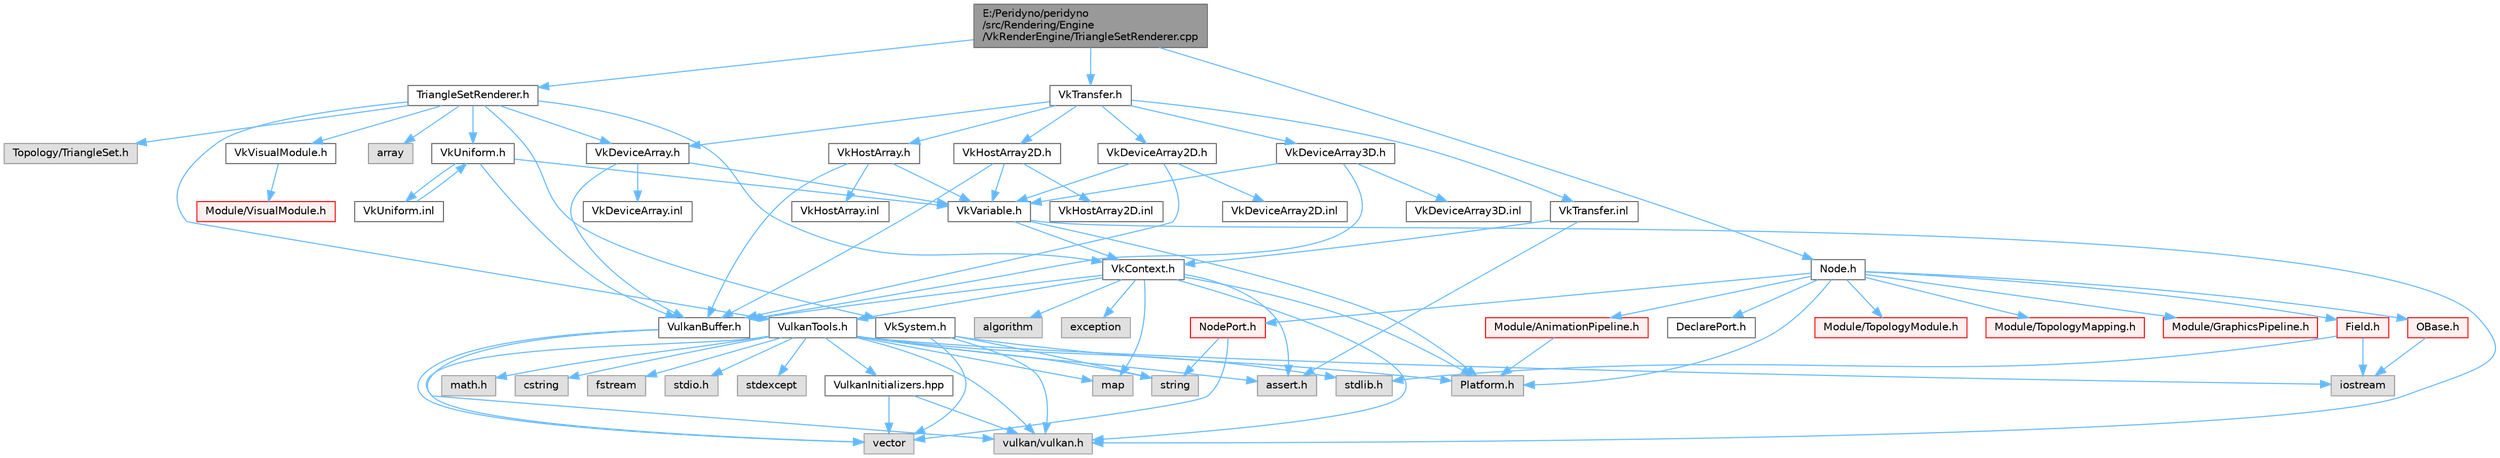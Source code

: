 digraph "E:/Peridyno/peridyno/src/Rendering/Engine/VkRenderEngine/TriangleSetRenderer.cpp"
{
 // LATEX_PDF_SIZE
  bgcolor="transparent";
  edge [fontname=Helvetica,fontsize=10,labelfontname=Helvetica,labelfontsize=10];
  node [fontname=Helvetica,fontsize=10,shape=box,height=0.2,width=0.4];
  Node1 [id="Node000001",label="E:/Peridyno/peridyno\l/src/Rendering/Engine\l/VkRenderEngine/TriangleSetRenderer.cpp",height=0.2,width=0.4,color="gray40", fillcolor="grey60", style="filled", fontcolor="black",tooltip=" "];
  Node1 -> Node2 [id="edge1_Node000001_Node000002",color="steelblue1",style="solid",tooltip=" "];
  Node2 [id="Node000002",label="TriangleSetRenderer.h",height=0.2,width=0.4,color="grey40", fillcolor="white", style="filled",URL="$_triangle_set_renderer_8h.html",tooltip=" "];
  Node2 -> Node3 [id="edge2_Node000002_Node000003",color="steelblue1",style="solid",tooltip=" "];
  Node3 [id="Node000003",label="array",height=0.2,width=0.4,color="grey60", fillcolor="#E0E0E0", style="filled",tooltip=" "];
  Node2 -> Node4 [id="edge3_Node000002_Node000004",color="steelblue1",style="solid",tooltip=" "];
  Node4 [id="Node000004",label="VkSystem.h",height=0.2,width=0.4,color="grey40", fillcolor="white", style="filled",URL="$_vk_system_8h.html",tooltip=" "];
  Node4 -> Node5 [id="edge4_Node000004_Node000005",color="steelblue1",style="solid",tooltip=" "];
  Node5 [id="Node000005",label="Platform.h",height=0.2,width=0.4,color="grey60", fillcolor="#E0E0E0", style="filled",tooltip=" "];
  Node4 -> Node6 [id="edge5_Node000004_Node000006",color="steelblue1",style="solid",tooltip=" "];
  Node6 [id="Node000006",label="vulkan/vulkan.h",height=0.2,width=0.4,color="grey60", fillcolor="#E0E0E0", style="filled",tooltip=" "];
  Node4 -> Node7 [id="edge6_Node000004_Node000007",color="steelblue1",style="solid",tooltip=" "];
  Node7 [id="Node000007",label="vector",height=0.2,width=0.4,color="grey60", fillcolor="#E0E0E0", style="filled",tooltip=" "];
  Node4 -> Node8 [id="edge7_Node000004_Node000008",color="steelblue1",style="solid",tooltip=" "];
  Node8 [id="Node000008",label="string",height=0.2,width=0.4,color="grey60", fillcolor="#E0E0E0", style="filled",tooltip=" "];
  Node2 -> Node9 [id="edge8_Node000002_Node000009",color="steelblue1",style="solid",tooltip=" "];
  Node9 [id="Node000009",label="VulkanTools.h",height=0.2,width=0.4,color="grey40", fillcolor="white", style="filled",URL="$_vulkan_tools_8h.html",tooltip=" "];
  Node9 -> Node6 [id="edge9_Node000009_Node000006",color="steelblue1",style="solid",tooltip=" "];
  Node9 -> Node10 [id="edge10_Node000009_Node000010",color="steelblue1",style="solid",tooltip=" "];
  Node10 [id="Node000010",label="VulkanInitializers.hpp",height=0.2,width=0.4,color="grey40", fillcolor="white", style="filled",URL="$_vulkan_initializers_8hpp.html",tooltip=" "];
  Node10 -> Node7 [id="edge11_Node000010_Node000007",color="steelblue1",style="solid",tooltip=" "];
  Node10 -> Node6 [id="edge12_Node000010_Node000006",color="steelblue1",style="solid",tooltip=" "];
  Node9 -> Node11 [id="edge13_Node000009_Node000011",color="steelblue1",style="solid",tooltip=" "];
  Node11 [id="Node000011",label="math.h",height=0.2,width=0.4,color="grey60", fillcolor="#E0E0E0", style="filled",tooltip=" "];
  Node9 -> Node12 [id="edge14_Node000009_Node000012",color="steelblue1",style="solid",tooltip=" "];
  Node12 [id="Node000012",label="stdlib.h",height=0.2,width=0.4,color="grey60", fillcolor="#E0E0E0", style="filled",tooltip=" "];
  Node9 -> Node8 [id="edge15_Node000009_Node000008",color="steelblue1",style="solid",tooltip=" "];
  Node9 -> Node13 [id="edge16_Node000009_Node000013",color="steelblue1",style="solid",tooltip=" "];
  Node13 [id="Node000013",label="cstring",height=0.2,width=0.4,color="grey60", fillcolor="#E0E0E0", style="filled",tooltip=" "];
  Node9 -> Node14 [id="edge17_Node000009_Node000014",color="steelblue1",style="solid",tooltip=" "];
  Node14 [id="Node000014",label="fstream",height=0.2,width=0.4,color="grey60", fillcolor="#E0E0E0", style="filled",tooltip=" "];
  Node9 -> Node15 [id="edge18_Node000009_Node000015",color="steelblue1",style="solid",tooltip=" "];
  Node15 [id="Node000015",label="assert.h",height=0.2,width=0.4,color="grey60", fillcolor="#E0E0E0", style="filled",tooltip=" "];
  Node9 -> Node16 [id="edge19_Node000009_Node000016",color="steelblue1",style="solid",tooltip=" "];
  Node16 [id="Node000016",label="stdio.h",height=0.2,width=0.4,color="grey60", fillcolor="#E0E0E0", style="filled",tooltip=" "];
  Node9 -> Node7 [id="edge20_Node000009_Node000007",color="steelblue1",style="solid",tooltip=" "];
  Node9 -> Node17 [id="edge21_Node000009_Node000017",color="steelblue1",style="solid",tooltip=" "];
  Node17 [id="Node000017",label="map",height=0.2,width=0.4,color="grey60", fillcolor="#E0E0E0", style="filled",tooltip=" "];
  Node9 -> Node18 [id="edge22_Node000009_Node000018",color="steelblue1",style="solid",tooltip=" "];
  Node18 [id="Node000018",label="iostream",height=0.2,width=0.4,color="grey60", fillcolor="#E0E0E0", style="filled",tooltip=" "];
  Node9 -> Node19 [id="edge23_Node000009_Node000019",color="steelblue1",style="solid",tooltip=" "];
  Node19 [id="Node000019",label="stdexcept",height=0.2,width=0.4,color="grey60", fillcolor="#E0E0E0", style="filled",tooltip=" "];
  Node2 -> Node20 [id="edge24_Node000002_Node000020",color="steelblue1",style="solid",tooltip=" "];
  Node20 [id="Node000020",label="VkContext.h",height=0.2,width=0.4,color="grey40", fillcolor="white", style="filled",URL="$_vk_context_8h.html",tooltip=" "];
  Node20 -> Node5 [id="edge25_Node000020_Node000005",color="steelblue1",style="solid",tooltip=" "];
  Node20 -> Node21 [id="edge26_Node000020_Node000021",color="steelblue1",style="solid",tooltip=" "];
  Node21 [id="Node000021",label="VulkanBuffer.h",height=0.2,width=0.4,color="grey40", fillcolor="white", style="filled",URL="$_vulkan_buffer_8h.html",tooltip=" "];
  Node21 -> Node7 [id="edge27_Node000021_Node000007",color="steelblue1",style="solid",tooltip=" "];
  Node21 -> Node6 [id="edge28_Node000021_Node000006",color="steelblue1",style="solid",tooltip=" "];
  Node20 -> Node9 [id="edge29_Node000020_Node000009",color="steelblue1",style="solid",tooltip=" "];
  Node20 -> Node6 [id="edge30_Node000020_Node000006",color="steelblue1",style="solid",tooltip=" "];
  Node20 -> Node22 [id="edge31_Node000020_Node000022",color="steelblue1",style="solid",tooltip=" "];
  Node22 [id="Node000022",label="algorithm",height=0.2,width=0.4,color="grey60", fillcolor="#E0E0E0", style="filled",tooltip=" "];
  Node20 -> Node15 [id="edge32_Node000020_Node000015",color="steelblue1",style="solid",tooltip=" "];
  Node20 -> Node23 [id="edge33_Node000020_Node000023",color="steelblue1",style="solid",tooltip=" "];
  Node23 [id="Node000023",label="exception",height=0.2,width=0.4,color="grey60", fillcolor="#E0E0E0", style="filled",tooltip=" "];
  Node20 -> Node17 [id="edge34_Node000020_Node000017",color="steelblue1",style="solid",tooltip=" "];
  Node2 -> Node24 [id="edge35_Node000002_Node000024",color="steelblue1",style="solid",tooltip=" "];
  Node24 [id="Node000024",label="VkDeviceArray.h",height=0.2,width=0.4,color="grey40", fillcolor="white", style="filled",URL="$_vk_device_array_8h.html",tooltip=" "];
  Node24 -> Node25 [id="edge36_Node000024_Node000025",color="steelblue1",style="solid",tooltip=" "];
  Node25 [id="Node000025",label="VkVariable.h",height=0.2,width=0.4,color="grey40", fillcolor="white", style="filled",URL="$_vk_variable_8h.html",tooltip=" "];
  Node25 -> Node5 [id="edge37_Node000025_Node000005",color="steelblue1",style="solid",tooltip=" "];
  Node25 -> Node6 [id="edge38_Node000025_Node000006",color="steelblue1",style="solid",tooltip=" "];
  Node25 -> Node20 [id="edge39_Node000025_Node000020",color="steelblue1",style="solid",tooltip=" "];
  Node24 -> Node21 [id="edge40_Node000024_Node000021",color="steelblue1",style="solid",tooltip=" "];
  Node24 -> Node26 [id="edge41_Node000024_Node000026",color="steelblue1",style="solid",tooltip=" "];
  Node26 [id="Node000026",label="VkDeviceArray.inl",height=0.2,width=0.4,color="grey40", fillcolor="white", style="filled",URL="$_vk_device_array_8inl.html",tooltip=" "];
  Node2 -> Node27 [id="edge42_Node000002_Node000027",color="steelblue1",style="solid",tooltip=" "];
  Node27 [id="Node000027",label="VkUniform.h",height=0.2,width=0.4,color="grey40", fillcolor="white", style="filled",URL="$_vk_uniform_8h.html",tooltip=" "];
  Node27 -> Node25 [id="edge43_Node000027_Node000025",color="steelblue1",style="solid",tooltip=" "];
  Node27 -> Node21 [id="edge44_Node000027_Node000021",color="steelblue1",style="solid",tooltip=" "];
  Node27 -> Node28 [id="edge45_Node000027_Node000028",color="steelblue1",style="solid",tooltip=" "];
  Node28 [id="Node000028",label="VkUniform.inl",height=0.2,width=0.4,color="grey40", fillcolor="white", style="filled",URL="$_vk_uniform_8inl.html",tooltip=" "];
  Node28 -> Node27 [id="edge46_Node000028_Node000027",color="steelblue1",style="solid",tooltip=" "];
  Node2 -> Node29 [id="edge47_Node000002_Node000029",color="steelblue1",style="solid",tooltip=" "];
  Node29 [id="Node000029",label="VkVisualModule.h",height=0.2,width=0.4,color="grey40", fillcolor="white", style="filled",URL="$_vk_visual_module_8h.html",tooltip=" "];
  Node29 -> Node30 [id="edge48_Node000029_Node000030",color="steelblue1",style="solid",tooltip=" "];
  Node30 [id="Node000030",label="Module/VisualModule.h",height=0.2,width=0.4,color="red", fillcolor="#FFF0F0", style="filled",URL="$_visual_module_8h.html",tooltip=" "];
  Node2 -> Node108 [id="edge49_Node000002_Node000108",color="steelblue1",style="solid",tooltip=" "];
  Node108 [id="Node000108",label="Topology/TriangleSet.h",height=0.2,width=0.4,color="grey60", fillcolor="#E0E0E0", style="filled",tooltip=" "];
  Node1 -> Node109 [id="edge50_Node000001_Node000109",color="steelblue1",style="solid",tooltip=" "];
  Node109 [id="Node000109",label="VkTransfer.h",height=0.2,width=0.4,color="grey40", fillcolor="white", style="filled",URL="$_vk_transfer_8h.html",tooltip=" "];
  Node109 -> Node110 [id="edge51_Node000109_Node000110",color="steelblue1",style="solid",tooltip=" "];
  Node110 [id="Node000110",label="VkHostArray.h",height=0.2,width=0.4,color="grey40", fillcolor="white", style="filled",URL="$_vk_host_array_8h.html",tooltip=" "];
  Node110 -> Node25 [id="edge52_Node000110_Node000025",color="steelblue1",style="solid",tooltip=" "];
  Node110 -> Node21 [id="edge53_Node000110_Node000021",color="steelblue1",style="solid",tooltip=" "];
  Node110 -> Node111 [id="edge54_Node000110_Node000111",color="steelblue1",style="solid",tooltip=" "];
  Node111 [id="Node000111",label="VkHostArray.inl",height=0.2,width=0.4,color="grey40", fillcolor="white", style="filled",URL="$_vk_host_array_8inl.html",tooltip=" "];
  Node109 -> Node112 [id="edge55_Node000109_Node000112",color="steelblue1",style="solid",tooltip=" "];
  Node112 [id="Node000112",label="VkHostArray2D.h",height=0.2,width=0.4,color="grey40", fillcolor="white", style="filled",URL="$_vk_host_array2_d_8h.html",tooltip=" "];
  Node112 -> Node25 [id="edge56_Node000112_Node000025",color="steelblue1",style="solid",tooltip=" "];
  Node112 -> Node21 [id="edge57_Node000112_Node000021",color="steelblue1",style="solid",tooltip=" "];
  Node112 -> Node113 [id="edge58_Node000112_Node000113",color="steelblue1",style="solid",tooltip=" "];
  Node113 [id="Node000113",label="VkHostArray2D.inl",height=0.2,width=0.4,color="grey40", fillcolor="white", style="filled",URL="$_vk_host_array2_d_8inl.html",tooltip=" "];
  Node109 -> Node24 [id="edge59_Node000109_Node000024",color="steelblue1",style="solid",tooltip=" "];
  Node109 -> Node114 [id="edge60_Node000109_Node000114",color="steelblue1",style="solid",tooltip=" "];
  Node114 [id="Node000114",label="VkDeviceArray2D.h",height=0.2,width=0.4,color="grey40", fillcolor="white", style="filled",URL="$_vk_device_array2_d_8h.html",tooltip=" "];
  Node114 -> Node25 [id="edge61_Node000114_Node000025",color="steelblue1",style="solid",tooltip=" "];
  Node114 -> Node21 [id="edge62_Node000114_Node000021",color="steelblue1",style="solid",tooltip=" "];
  Node114 -> Node115 [id="edge63_Node000114_Node000115",color="steelblue1",style="solid",tooltip=" "];
  Node115 [id="Node000115",label="VkDeviceArray2D.inl",height=0.2,width=0.4,color="grey40", fillcolor="white", style="filled",URL="$_vk_device_array2_d_8inl.html",tooltip=" "];
  Node109 -> Node116 [id="edge64_Node000109_Node000116",color="steelblue1",style="solid",tooltip=" "];
  Node116 [id="Node000116",label="VkDeviceArray3D.h",height=0.2,width=0.4,color="grey40", fillcolor="white", style="filled",URL="$_vk_device_array3_d_8h.html",tooltip=" "];
  Node116 -> Node25 [id="edge65_Node000116_Node000025",color="steelblue1",style="solid",tooltip=" "];
  Node116 -> Node21 [id="edge66_Node000116_Node000021",color="steelblue1",style="solid",tooltip=" "];
  Node116 -> Node117 [id="edge67_Node000116_Node000117",color="steelblue1",style="solid",tooltip=" "];
  Node117 [id="Node000117",label="VkDeviceArray3D.inl",height=0.2,width=0.4,color="grey40", fillcolor="white", style="filled",URL="$_vk_device_array3_d_8inl.html",tooltip=" "];
  Node109 -> Node118 [id="edge68_Node000109_Node000118",color="steelblue1",style="solid",tooltip=" "];
  Node118 [id="Node000118",label="VkTransfer.inl",height=0.2,width=0.4,color="grey40", fillcolor="white", style="filled",URL="$_vk_transfer_8inl.html",tooltip=" "];
  Node118 -> Node15 [id="edge69_Node000118_Node000015",color="steelblue1",style="solid",tooltip=" "];
  Node118 -> Node20 [id="edge70_Node000118_Node000020",color="steelblue1",style="solid",tooltip=" "];
  Node1 -> Node119 [id="edge71_Node000001_Node000119",color="steelblue1",style="solid",tooltip=" "];
  Node119 [id="Node000119",label="Node.h",height=0.2,width=0.4,color="grey40", fillcolor="white", style="filled",URL="$_node_8h.html",tooltip=" "];
  Node119 -> Node34 [id="edge72_Node000119_Node000034",color="steelblue1",style="solid",tooltip=" "];
  Node34 [id="Node000034",label="OBase.h",height=0.2,width=0.4,color="red", fillcolor="#FFF0F0", style="filled",URL="$_o_base_8h.html",tooltip=" "];
  Node34 -> Node18 [id="edge73_Node000034_Node000018",color="steelblue1",style="solid",tooltip=" "];
  Node119 -> Node89 [id="edge74_Node000119_Node000089",color="steelblue1",style="solid",tooltip=" "];
  Node89 [id="Node000089",label="Field.h",height=0.2,width=0.4,color="red", fillcolor="#FFF0F0", style="filled",URL="$_field_8h.html",tooltip=" "];
  Node89 -> Node18 [id="edge75_Node000089_Node000018",color="steelblue1",style="solid",tooltip=" "];
  Node89 -> Node12 [id="edge76_Node000089_Node000012",color="steelblue1",style="solid",tooltip=" "];
  Node119 -> Node5 [id="edge77_Node000119_Node000005",color="steelblue1",style="solid",tooltip=" "];
  Node119 -> Node120 [id="edge78_Node000119_Node000120",color="steelblue1",style="solid",tooltip=" "];
  Node120 [id="Node000120",label="DeclarePort.h",height=0.2,width=0.4,color="grey40", fillcolor="white", style="filled",URL="$_declare_port_8h.html",tooltip=" "];
  Node119 -> Node121 [id="edge79_Node000119_Node000121",color="steelblue1",style="solid",tooltip=" "];
  Node121 [id="Node000121",label="NodePort.h",height=0.2,width=0.4,color="red", fillcolor="#FFF0F0", style="filled",URL="$_node_port_8h.html",tooltip=" "];
  Node121 -> Node8 [id="edge80_Node000121_Node000008",color="steelblue1",style="solid",tooltip=" "];
  Node121 -> Node7 [id="edge81_Node000121_Node000007",color="steelblue1",style="solid",tooltip=" "];
  Node119 -> Node122 [id="edge82_Node000119_Node000122",color="steelblue1",style="solid",tooltip=" "];
  Node122 [id="Node000122",label="Module/TopologyModule.h",height=0.2,width=0.4,color="red", fillcolor="#FFF0F0", style="filled",URL="$_topology_module_8h.html",tooltip=" "];
  Node119 -> Node123 [id="edge83_Node000119_Node000123",color="steelblue1",style="solid",tooltip=" "];
  Node123 [id="Node000123",label="Module/TopologyMapping.h",height=0.2,width=0.4,color="red", fillcolor="#FFF0F0", style="filled",URL="$_topology_mapping_8h.html",tooltip=" "];
  Node119 -> Node124 [id="edge84_Node000119_Node000124",color="steelblue1",style="solid",tooltip=" "];
  Node124 [id="Node000124",label="Module/AnimationPipeline.h",height=0.2,width=0.4,color="red", fillcolor="#FFF0F0", style="filled",URL="$_animation_pipeline_8h.html",tooltip=" "];
  Node124 -> Node5 [id="edge85_Node000124_Node000005",color="steelblue1",style="solid",tooltip=" "];
  Node119 -> Node126 [id="edge86_Node000119_Node000126",color="steelblue1",style="solid",tooltip=" "];
  Node126 [id="Node000126",label="Module/GraphicsPipeline.h",height=0.2,width=0.4,color="red", fillcolor="#FFF0F0", style="filled",URL="$_graphics_pipeline_8h.html",tooltip=" "];
}
